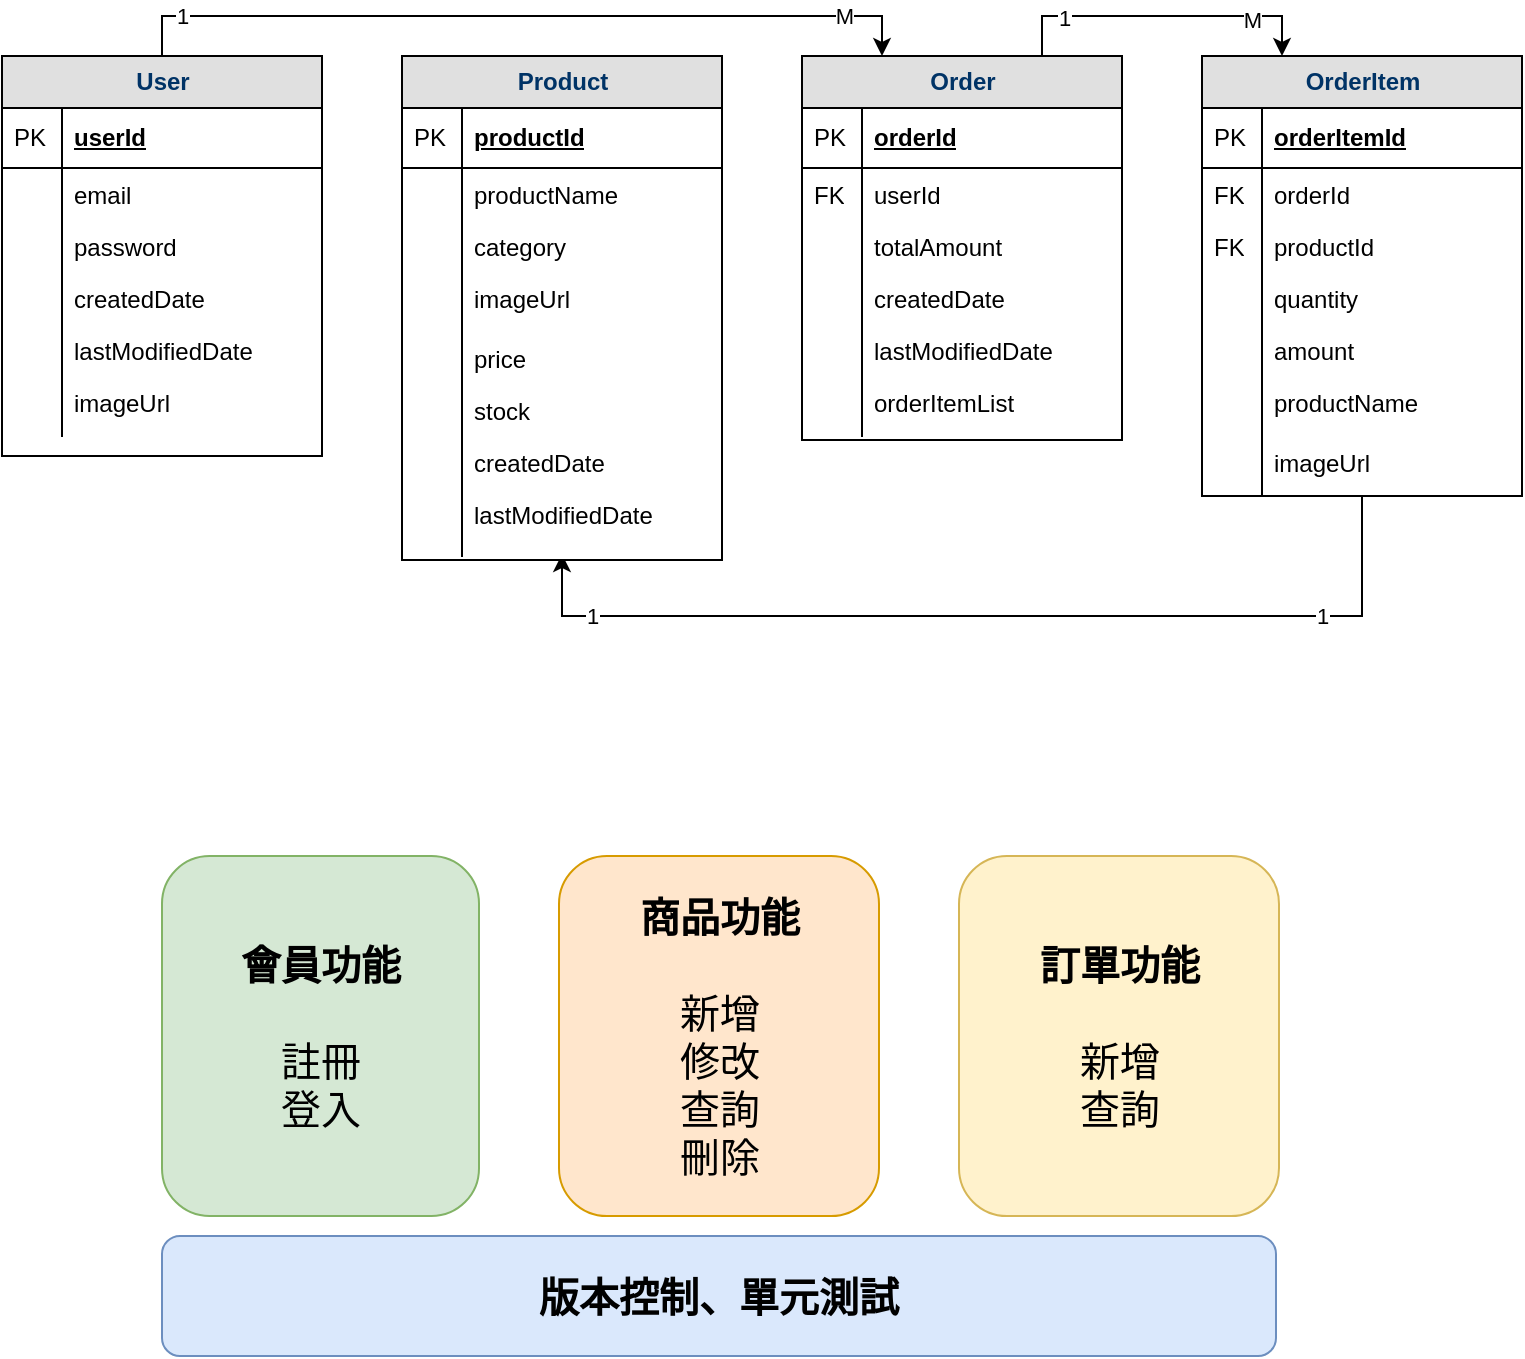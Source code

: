 <mxfile version="21.0.6" type="device"><diagram name="Page-1" id="efa7a0a1-bf9b-a30e-e6df-94a7791c09e9"><mxGraphModel dx="1434" dy="796" grid="1" gridSize="10" guides="1" tooltips="1" connect="1" arrows="1" fold="1" page="1" pageScale="1" pageWidth="826" pageHeight="1169" background="none" math="0" shadow="0"><root><mxCell id="0"/><mxCell id="1" parent="0"/><mxCell id="uYvnI7MEqjfjUIfalkDJ-265" style="edgeStyle=orthogonalEdgeStyle;rounded=0;orthogonalLoop=1;jettySize=auto;html=1;exitX=0.5;exitY=0;exitDx=0;exitDy=0;entryX=0.25;entryY=0;entryDx=0;entryDy=0;" edge="1" parent="1" source="uYvnI7MEqjfjUIfalkDJ-145" target="uYvnI7MEqjfjUIfalkDJ-216"><mxGeometry relative="1" as="geometry"/></mxCell><mxCell id="uYvnI7MEqjfjUIfalkDJ-266" value="1" style="edgeLabel;html=1;align=center;verticalAlign=middle;resizable=0;points=[];" vertex="1" connectable="0" parent="uYvnI7MEqjfjUIfalkDJ-265"><mxGeometry x="-0.85" y="-4" relative="1" as="geometry"><mxPoint y="-4" as="offset"/></mxGeometry></mxCell><mxCell id="uYvnI7MEqjfjUIfalkDJ-267" value="M" style="edgeLabel;html=1;align=center;verticalAlign=middle;resizable=0;points=[];" vertex="1" connectable="0" parent="uYvnI7MEqjfjUIfalkDJ-265"><mxGeometry x="0.832" y="-2" relative="1" as="geometry"><mxPoint x="-6" y="-2" as="offset"/></mxGeometry></mxCell><mxCell id="uYvnI7MEqjfjUIfalkDJ-145" value="&lt;b style=&quot;border-color: var(--border-color); color: rgb(0, 51, 102); font-family: Helvetica; font-size: 12px;&quot;&gt;User&lt;br&gt;&lt;/b&gt;" style="swimlane;html=1;fontStyle=0;childLayout=stackLayout;horizontal=1;startSize=26;fillColor=#e0e0e0;horizontalStack=0;resizeParent=1;resizeLast=0;collapsible=1;marginBottom=0;swimlaneFillColor=#ffffff;align=center;rounded=0;shadow=0;comic=0;labelBackgroundColor=none;strokeWidth=1;fontFamily=Verdana;fontSize=14" vertex="1" parent="1"><mxGeometry x="40" y="200" width="160" height="200" as="geometry"><mxRectangle x="40" y="200" width="70" height="30" as="alternateBounds"/></mxGeometry></mxCell><mxCell id="uYvnI7MEqjfjUIfalkDJ-146" value="userId" style="shape=partialRectangle;top=0;left=0;right=0;bottom=1;html=1;align=left;verticalAlign=middle;fillColor=none;spacingLeft=34;spacingRight=4;whiteSpace=wrap;overflow=hidden;rotatable=0;points=[[0,0.5],[1,0.5]];portConstraint=eastwest;dropTarget=0;fontStyle=5;" vertex="1" parent="uYvnI7MEqjfjUIfalkDJ-145"><mxGeometry y="26" width="160" height="30" as="geometry"/></mxCell><mxCell id="uYvnI7MEqjfjUIfalkDJ-147" value="PK" style="shape=partialRectangle;top=0;left=0;bottom=0;html=1;fillColor=none;align=left;verticalAlign=middle;spacingLeft=4;spacingRight=4;whiteSpace=wrap;overflow=hidden;rotatable=0;points=[];portConstraint=eastwest;part=1;" vertex="1" connectable="0" parent="uYvnI7MEqjfjUIfalkDJ-146"><mxGeometry width="30" height="30" as="geometry"/></mxCell><mxCell id="uYvnI7MEqjfjUIfalkDJ-148" value="email" style="shape=partialRectangle;top=0;left=0;right=0;bottom=0;html=1;align=left;verticalAlign=top;fillColor=none;spacingLeft=34;spacingRight=4;whiteSpace=wrap;overflow=hidden;rotatable=0;points=[[0,0.5],[1,0.5]];portConstraint=eastwest;dropTarget=0;" vertex="1" parent="uYvnI7MEqjfjUIfalkDJ-145"><mxGeometry y="56" width="160" height="26" as="geometry"/></mxCell><mxCell id="uYvnI7MEqjfjUIfalkDJ-149" value="" style="shape=partialRectangle;top=0;left=0;bottom=0;html=1;fillColor=none;align=left;verticalAlign=top;spacingLeft=4;spacingRight=4;whiteSpace=wrap;overflow=hidden;rotatable=0;points=[];portConstraint=eastwest;part=1;" vertex="1" connectable="0" parent="uYvnI7MEqjfjUIfalkDJ-148"><mxGeometry width="30" height="26" as="geometry"/></mxCell><mxCell id="uYvnI7MEqjfjUIfalkDJ-150" value="password" style="shape=partialRectangle;top=0;left=0;right=0;bottom=0;html=1;align=left;verticalAlign=top;fillColor=none;spacingLeft=34;spacingRight=4;whiteSpace=wrap;overflow=hidden;rotatable=0;points=[[0,0.5],[1,0.5]];portConstraint=eastwest;dropTarget=0;" vertex="1" parent="uYvnI7MEqjfjUIfalkDJ-145"><mxGeometry y="82" width="160" height="26" as="geometry"/></mxCell><mxCell id="uYvnI7MEqjfjUIfalkDJ-151" value="" style="shape=partialRectangle;top=0;left=0;bottom=0;html=1;fillColor=none;align=left;verticalAlign=top;spacingLeft=4;spacingRight=4;whiteSpace=wrap;overflow=hidden;rotatable=0;points=[];portConstraint=eastwest;part=1;" vertex="1" connectable="0" parent="uYvnI7MEqjfjUIfalkDJ-150"><mxGeometry width="30" height="26" as="geometry"/></mxCell><mxCell id="uYvnI7MEqjfjUIfalkDJ-152" value="createdDate" style="shape=partialRectangle;top=0;left=0;right=0;bottom=0;html=1;align=left;verticalAlign=top;fillColor=none;spacingLeft=34;spacingRight=4;whiteSpace=wrap;overflow=hidden;rotatable=0;points=[[0,0.5],[1,0.5]];portConstraint=eastwest;dropTarget=0;" vertex="1" parent="uYvnI7MEqjfjUIfalkDJ-145"><mxGeometry y="108" width="160" height="26" as="geometry"/></mxCell><mxCell id="uYvnI7MEqjfjUIfalkDJ-153" value="" style="shape=partialRectangle;top=0;left=0;bottom=0;html=1;fillColor=none;align=left;verticalAlign=top;spacingLeft=4;spacingRight=4;whiteSpace=wrap;overflow=hidden;rotatable=0;points=[];portConstraint=eastwest;part=1;" vertex="1" connectable="0" parent="uYvnI7MEqjfjUIfalkDJ-152"><mxGeometry width="30" height="26" as="geometry"/></mxCell><mxCell id="uYvnI7MEqjfjUIfalkDJ-154" value="lastModifiedDate" style="shape=partialRectangle;top=0;left=0;right=0;bottom=0;html=1;align=left;verticalAlign=top;fillColor=none;spacingLeft=34;spacingRight=4;whiteSpace=wrap;overflow=hidden;rotatable=0;points=[[0,0.5],[1,0.5]];portConstraint=eastwest;dropTarget=0;" vertex="1" parent="uYvnI7MEqjfjUIfalkDJ-145"><mxGeometry y="134" width="160" height="26" as="geometry"/></mxCell><mxCell id="uYvnI7MEqjfjUIfalkDJ-155" value="" style="shape=partialRectangle;top=0;left=0;bottom=0;html=1;fillColor=none;align=left;verticalAlign=top;spacingLeft=4;spacingRight=4;whiteSpace=wrap;overflow=hidden;rotatable=0;points=[];portConstraint=eastwest;part=1;" vertex="1" connectable="0" parent="uYvnI7MEqjfjUIfalkDJ-154"><mxGeometry width="30" height="26" as="geometry"/></mxCell><mxCell id="uYvnI7MEqjfjUIfalkDJ-283" value="imageUrl" style="shape=partialRectangle;top=0;left=0;right=0;bottom=0;html=1;align=left;verticalAlign=top;fillColor=none;spacingLeft=34;spacingRight=4;whiteSpace=wrap;overflow=hidden;rotatable=0;points=[[0,0.5],[1,0.5]];portConstraint=eastwest;dropTarget=0;" vertex="1" parent="uYvnI7MEqjfjUIfalkDJ-145"><mxGeometry y="160" width="160" height="30" as="geometry"/></mxCell><mxCell id="uYvnI7MEqjfjUIfalkDJ-284" value="" style="shape=partialRectangle;top=0;left=0;bottom=0;html=1;fillColor=none;align=left;verticalAlign=top;spacingLeft=4;spacingRight=4;whiteSpace=wrap;overflow=hidden;rotatable=0;points=[];portConstraint=eastwest;part=1;" vertex="1" connectable="0" parent="uYvnI7MEqjfjUIfalkDJ-283"><mxGeometry width="30" height="30" as="geometry"/></mxCell><mxCell id="uYvnI7MEqjfjUIfalkDJ-268" style="edgeStyle=orthogonalEdgeStyle;rounded=0;orthogonalLoop=1;jettySize=auto;html=1;exitX=0.75;exitY=0;exitDx=0;exitDy=0;entryX=0.25;entryY=0;entryDx=0;entryDy=0;" edge="1" parent="1" source="uYvnI7MEqjfjUIfalkDJ-216" target="uYvnI7MEqjfjUIfalkDJ-230"><mxGeometry relative="1" as="geometry"/></mxCell><mxCell id="uYvnI7MEqjfjUIfalkDJ-270" value="M" style="edgeLabel;html=1;align=center;verticalAlign=middle;resizable=0;points=[];" vertex="1" connectable="0" parent="uYvnI7MEqjfjUIfalkDJ-268"><mxGeometry x="0.562" y="-2" relative="1" as="geometry"><mxPoint as="offset"/></mxGeometry></mxCell><mxCell id="uYvnI7MEqjfjUIfalkDJ-271" value="1" style="edgeLabel;html=1;align=center;verticalAlign=middle;resizable=0;points=[];" vertex="1" connectable="0" parent="uYvnI7MEqjfjUIfalkDJ-268"><mxGeometry x="-0.6" y="3" relative="1" as="geometry"><mxPoint x="-1" y="4" as="offset"/></mxGeometry></mxCell><mxCell id="uYvnI7MEqjfjUIfalkDJ-216" value="&lt;b style=&quot;border-color: var(--border-color); color: rgb(0, 51, 102); font-family: Helvetica; font-size: 12px;&quot;&gt;Order&lt;br&gt;&lt;/b&gt;" style="swimlane;html=1;fontStyle=0;childLayout=stackLayout;horizontal=1;startSize=26;fillColor=#e0e0e0;horizontalStack=0;resizeParent=1;resizeLast=0;collapsible=1;marginBottom=0;swimlaneFillColor=#ffffff;align=center;rounded=0;shadow=0;comic=0;labelBackgroundColor=none;strokeWidth=1;fontFamily=Verdana;fontSize=14" vertex="1" parent="1"><mxGeometry x="440" y="200" width="160" height="192" as="geometry"><mxRectangle x="290" y="360" width="70" height="30" as="alternateBounds"/></mxGeometry></mxCell><mxCell id="uYvnI7MEqjfjUIfalkDJ-217" value="orderId" style="shape=partialRectangle;top=0;left=0;right=0;bottom=1;html=1;align=left;verticalAlign=middle;fillColor=none;spacingLeft=34;spacingRight=4;whiteSpace=wrap;overflow=hidden;rotatable=0;points=[[0,0.5],[1,0.5]];portConstraint=eastwest;dropTarget=0;fontStyle=5;" vertex="1" parent="uYvnI7MEqjfjUIfalkDJ-216"><mxGeometry y="26" width="160" height="30" as="geometry"/></mxCell><mxCell id="uYvnI7MEqjfjUIfalkDJ-218" value="PK" style="shape=partialRectangle;top=0;left=0;bottom=0;html=1;fillColor=none;align=left;verticalAlign=middle;spacingLeft=4;spacingRight=4;whiteSpace=wrap;overflow=hidden;rotatable=0;points=[];portConstraint=eastwest;part=1;" vertex="1" connectable="0" parent="uYvnI7MEqjfjUIfalkDJ-217"><mxGeometry width="30" height="30" as="geometry"/></mxCell><mxCell id="uYvnI7MEqjfjUIfalkDJ-219" value="userId" style="shape=partialRectangle;top=0;left=0;right=0;bottom=0;html=1;align=left;verticalAlign=top;fillColor=none;spacingLeft=34;spacingRight=4;whiteSpace=wrap;overflow=hidden;rotatable=0;points=[[0,0.5],[1,0.5]];portConstraint=eastwest;dropTarget=0;" vertex="1" parent="uYvnI7MEqjfjUIfalkDJ-216"><mxGeometry y="56" width="160" height="26" as="geometry"/></mxCell><mxCell id="uYvnI7MEqjfjUIfalkDJ-220" value="FK" style="shape=partialRectangle;top=0;left=0;bottom=0;html=1;fillColor=none;align=left;verticalAlign=top;spacingLeft=4;spacingRight=4;whiteSpace=wrap;overflow=hidden;rotatable=0;points=[];portConstraint=eastwest;part=1;" vertex="1" connectable="0" parent="uYvnI7MEqjfjUIfalkDJ-219"><mxGeometry width="30" height="26" as="geometry"/></mxCell><mxCell id="uYvnI7MEqjfjUIfalkDJ-221" value="totalAmount" style="shape=partialRectangle;top=0;left=0;right=0;bottom=0;html=1;align=left;verticalAlign=top;fillColor=none;spacingLeft=34;spacingRight=4;whiteSpace=wrap;overflow=hidden;rotatable=0;points=[[0,0.5],[1,0.5]];portConstraint=eastwest;dropTarget=0;" vertex="1" parent="uYvnI7MEqjfjUIfalkDJ-216"><mxGeometry y="82" width="160" height="26" as="geometry"/></mxCell><mxCell id="uYvnI7MEqjfjUIfalkDJ-222" value="" style="shape=partialRectangle;top=0;left=0;bottom=0;html=1;fillColor=none;align=left;verticalAlign=top;spacingLeft=4;spacingRight=4;whiteSpace=wrap;overflow=hidden;rotatable=0;points=[];portConstraint=eastwest;part=1;" vertex="1" connectable="0" parent="uYvnI7MEqjfjUIfalkDJ-221"><mxGeometry width="30" height="26" as="geometry"/></mxCell><mxCell id="uYvnI7MEqjfjUIfalkDJ-223" value="createdDate" style="shape=partialRectangle;top=0;left=0;right=0;bottom=0;html=1;align=left;verticalAlign=top;fillColor=none;spacingLeft=34;spacingRight=4;whiteSpace=wrap;overflow=hidden;rotatable=0;points=[[0,0.5],[1,0.5]];portConstraint=eastwest;dropTarget=0;" vertex="1" parent="uYvnI7MEqjfjUIfalkDJ-216"><mxGeometry y="108" width="160" height="26" as="geometry"/></mxCell><mxCell id="uYvnI7MEqjfjUIfalkDJ-224" value="" style="shape=partialRectangle;top=0;left=0;bottom=0;html=1;fillColor=none;align=left;verticalAlign=top;spacingLeft=4;spacingRight=4;whiteSpace=wrap;overflow=hidden;rotatable=0;points=[];portConstraint=eastwest;part=1;" vertex="1" connectable="0" parent="uYvnI7MEqjfjUIfalkDJ-223"><mxGeometry width="30" height="26" as="geometry"/></mxCell><mxCell id="uYvnI7MEqjfjUIfalkDJ-225" value="lastModifiedDate" style="shape=partialRectangle;top=0;left=0;right=0;bottom=0;html=1;align=left;verticalAlign=top;fillColor=none;spacingLeft=34;spacingRight=4;whiteSpace=wrap;overflow=hidden;rotatable=0;points=[[0,0.5],[1,0.5]];portConstraint=eastwest;dropTarget=0;" vertex="1" parent="uYvnI7MEqjfjUIfalkDJ-216"><mxGeometry y="134" width="160" height="26" as="geometry"/></mxCell><mxCell id="uYvnI7MEqjfjUIfalkDJ-226" value="" style="shape=partialRectangle;top=0;left=0;bottom=0;html=1;fillColor=none;align=left;verticalAlign=top;spacingLeft=4;spacingRight=4;whiteSpace=wrap;overflow=hidden;rotatable=0;points=[];portConstraint=eastwest;part=1;" vertex="1" connectable="0" parent="uYvnI7MEqjfjUIfalkDJ-225"><mxGeometry width="30" height="26" as="geometry"/></mxCell><mxCell id="uYvnI7MEqjfjUIfalkDJ-227" value="orderItemList" style="shape=partialRectangle;top=0;left=0;right=0;bottom=0;html=1;align=left;verticalAlign=top;fillColor=none;spacingLeft=34;spacingRight=4;whiteSpace=wrap;overflow=hidden;rotatable=0;points=[[0,0.5],[1,0.5]];portConstraint=eastwest;dropTarget=0;" vertex="1" parent="uYvnI7MEqjfjUIfalkDJ-216"><mxGeometry y="160" width="160" height="30" as="geometry"/></mxCell><mxCell id="uYvnI7MEqjfjUIfalkDJ-228" value="" style="shape=partialRectangle;top=0;left=0;bottom=0;html=1;fillColor=none;align=left;verticalAlign=top;spacingLeft=4;spacingRight=4;whiteSpace=wrap;overflow=hidden;rotatable=0;points=[];portConstraint=eastwest;part=1;" vertex="1" connectable="0" parent="uYvnI7MEqjfjUIfalkDJ-227"><mxGeometry width="30" height="30" as="geometry"/></mxCell><mxCell id="uYvnI7MEqjfjUIfalkDJ-273" style="edgeStyle=orthogonalEdgeStyle;rounded=0;orthogonalLoop=1;jettySize=auto;html=1;entryX=0.5;entryY=0.972;entryDx=0;entryDy=0;entryPerimeter=0;" edge="1" parent="1" source="uYvnI7MEqjfjUIfalkDJ-230" target="uYvnI7MEqjfjUIfalkDJ-263"><mxGeometry relative="1" as="geometry"><Array as="points"><mxPoint x="720" y="480"/><mxPoint x="320" y="480"/></Array></mxGeometry></mxCell><mxCell id="uYvnI7MEqjfjUIfalkDJ-274" value="1" style="edgeLabel;html=1;align=center;verticalAlign=middle;resizable=0;points=[];" vertex="1" connectable="0" parent="uYvnI7MEqjfjUIfalkDJ-273"><mxGeometry x="-0.685" y="-2" relative="1" as="geometry"><mxPoint x="-3" y="2" as="offset"/></mxGeometry></mxCell><mxCell id="uYvnI7MEqjfjUIfalkDJ-275" value="1" style="edgeLabel;html=1;align=center;verticalAlign=middle;resizable=0;points=[];" vertex="1" connectable="0" parent="uYvnI7MEqjfjUIfalkDJ-273"><mxGeometry x="0.812" relative="1" as="geometry"><mxPoint as="offset"/></mxGeometry></mxCell><mxCell id="uYvnI7MEqjfjUIfalkDJ-230" value="&lt;b style=&quot;border-color: var(--border-color); color: rgb(0, 51, 102); font-family: Helvetica; font-size: 12px;&quot;&gt;OrderItem&lt;br&gt;&lt;/b&gt;" style="swimlane;html=1;fontStyle=0;childLayout=stackLayout;horizontal=1;startSize=26;fillColor=#e0e0e0;horizontalStack=0;resizeParent=1;resizeLast=0;collapsible=1;marginBottom=0;swimlaneFillColor=#ffffff;align=center;rounded=0;shadow=0;comic=0;labelBackgroundColor=none;strokeWidth=1;fontFamily=Verdana;fontSize=14" vertex="1" parent="1"><mxGeometry x="640" y="200" width="160" height="220" as="geometry"><mxRectangle x="290" y="360" width="70" height="30" as="alternateBounds"/></mxGeometry></mxCell><mxCell id="uYvnI7MEqjfjUIfalkDJ-231" value="orderItemId" style="shape=partialRectangle;top=0;left=0;right=0;bottom=1;html=1;align=left;verticalAlign=middle;fillColor=none;spacingLeft=34;spacingRight=4;whiteSpace=wrap;overflow=hidden;rotatable=0;points=[[0,0.5],[1,0.5]];portConstraint=eastwest;dropTarget=0;fontStyle=5;" vertex="1" parent="uYvnI7MEqjfjUIfalkDJ-230"><mxGeometry y="26" width="160" height="30" as="geometry"/></mxCell><mxCell id="uYvnI7MEqjfjUIfalkDJ-232" value="PK" style="shape=partialRectangle;top=0;left=0;bottom=0;html=1;fillColor=none;align=left;verticalAlign=middle;spacingLeft=4;spacingRight=4;whiteSpace=wrap;overflow=hidden;rotatable=0;points=[];portConstraint=eastwest;part=1;" vertex="1" connectable="0" parent="uYvnI7MEqjfjUIfalkDJ-231"><mxGeometry width="30" height="30" as="geometry"/></mxCell><mxCell id="uYvnI7MEqjfjUIfalkDJ-233" value="orderId" style="shape=partialRectangle;top=0;left=0;right=0;bottom=0;html=1;align=left;verticalAlign=top;fillColor=none;spacingLeft=34;spacingRight=4;whiteSpace=wrap;overflow=hidden;rotatable=0;points=[[0,0.5],[1,0.5]];portConstraint=eastwest;dropTarget=0;" vertex="1" parent="uYvnI7MEqjfjUIfalkDJ-230"><mxGeometry y="56" width="160" height="26" as="geometry"/></mxCell><mxCell id="uYvnI7MEqjfjUIfalkDJ-234" value="FK" style="shape=partialRectangle;top=0;left=0;bottom=0;html=1;fillColor=none;align=left;verticalAlign=top;spacingLeft=4;spacingRight=4;whiteSpace=wrap;overflow=hidden;rotatable=0;points=[];portConstraint=eastwest;part=1;" vertex="1" connectable="0" parent="uYvnI7MEqjfjUIfalkDJ-233"><mxGeometry width="30" height="26" as="geometry"/></mxCell><mxCell id="uYvnI7MEqjfjUIfalkDJ-235" value="productId" style="shape=partialRectangle;top=0;left=0;right=0;bottom=0;html=1;align=left;verticalAlign=top;fillColor=none;spacingLeft=34;spacingRight=4;whiteSpace=wrap;overflow=hidden;rotatable=0;points=[[0,0.5],[1,0.5]];portConstraint=eastwest;dropTarget=0;" vertex="1" parent="uYvnI7MEqjfjUIfalkDJ-230"><mxGeometry y="82" width="160" height="26" as="geometry"/></mxCell><mxCell id="uYvnI7MEqjfjUIfalkDJ-236" value="FK" style="shape=partialRectangle;top=0;left=0;bottom=0;html=1;fillColor=none;align=left;verticalAlign=top;spacingLeft=4;spacingRight=4;whiteSpace=wrap;overflow=hidden;rotatable=0;points=[];portConstraint=eastwest;part=1;" vertex="1" connectable="0" parent="uYvnI7MEqjfjUIfalkDJ-235"><mxGeometry width="30" height="26" as="geometry"/></mxCell><mxCell id="uYvnI7MEqjfjUIfalkDJ-237" value="quantity" style="shape=partialRectangle;top=0;left=0;right=0;bottom=0;html=1;align=left;verticalAlign=top;fillColor=none;spacingLeft=34;spacingRight=4;whiteSpace=wrap;overflow=hidden;rotatable=0;points=[[0,0.5],[1,0.5]];portConstraint=eastwest;dropTarget=0;" vertex="1" parent="uYvnI7MEqjfjUIfalkDJ-230"><mxGeometry y="108" width="160" height="26" as="geometry"/></mxCell><mxCell id="uYvnI7MEqjfjUIfalkDJ-238" value="" style="shape=partialRectangle;top=0;left=0;bottom=0;html=1;fillColor=none;align=left;verticalAlign=top;spacingLeft=4;spacingRight=4;whiteSpace=wrap;overflow=hidden;rotatable=0;points=[];portConstraint=eastwest;part=1;" vertex="1" connectable="0" parent="uYvnI7MEqjfjUIfalkDJ-237"><mxGeometry width="30" height="26" as="geometry"/></mxCell><mxCell id="uYvnI7MEqjfjUIfalkDJ-239" value="amount" style="shape=partialRectangle;top=0;left=0;right=0;bottom=0;html=1;align=left;verticalAlign=top;fillColor=none;spacingLeft=34;spacingRight=4;whiteSpace=wrap;overflow=hidden;rotatable=0;points=[[0,0.5],[1,0.5]];portConstraint=eastwest;dropTarget=0;" vertex="1" parent="uYvnI7MEqjfjUIfalkDJ-230"><mxGeometry y="134" width="160" height="26" as="geometry"/></mxCell><mxCell id="uYvnI7MEqjfjUIfalkDJ-240" value="" style="shape=partialRectangle;top=0;left=0;bottom=0;html=1;fillColor=none;align=left;verticalAlign=top;spacingLeft=4;spacingRight=4;whiteSpace=wrap;overflow=hidden;rotatable=0;points=[];portConstraint=eastwest;part=1;" vertex="1" connectable="0" parent="uYvnI7MEqjfjUIfalkDJ-239"><mxGeometry width="30" height="26" as="geometry"/></mxCell><mxCell id="uYvnI7MEqjfjUIfalkDJ-241" value="productName" style="shape=partialRectangle;top=0;left=0;right=0;bottom=0;html=1;align=left;verticalAlign=top;fillColor=none;spacingLeft=34;spacingRight=4;whiteSpace=wrap;overflow=hidden;rotatable=0;points=[[0,0.5],[1,0.5]];portConstraint=eastwest;dropTarget=0;" vertex="1" parent="uYvnI7MEqjfjUIfalkDJ-230"><mxGeometry y="160" width="160" height="30" as="geometry"/></mxCell><mxCell id="uYvnI7MEqjfjUIfalkDJ-242" value="" style="shape=partialRectangle;top=0;left=0;bottom=0;html=1;fillColor=none;align=left;verticalAlign=top;spacingLeft=4;spacingRight=4;whiteSpace=wrap;overflow=hidden;rotatable=0;points=[];portConstraint=eastwest;part=1;" vertex="1" connectable="0" parent="uYvnI7MEqjfjUIfalkDJ-241"><mxGeometry width="30" height="30" as="geometry"/></mxCell><mxCell id="uYvnI7MEqjfjUIfalkDJ-243" value="imageUrl" style="shape=partialRectangle;top=0;left=0;right=0;bottom=0;html=1;align=left;verticalAlign=top;fillColor=none;spacingLeft=34;spacingRight=4;whiteSpace=wrap;overflow=hidden;rotatable=0;points=[[0,0.5],[1,0.5]];portConstraint=eastwest;dropTarget=0;" vertex="1" parent="uYvnI7MEqjfjUIfalkDJ-230"><mxGeometry y="190" width="160" height="30" as="geometry"/></mxCell><mxCell id="uYvnI7MEqjfjUIfalkDJ-244" value="" style="shape=partialRectangle;top=0;left=0;bottom=0;html=1;fillColor=none;align=left;verticalAlign=top;spacingLeft=4;spacingRight=4;whiteSpace=wrap;overflow=hidden;rotatable=0;points=[];portConstraint=eastwest;part=1;" vertex="1" connectable="0" parent="uYvnI7MEqjfjUIfalkDJ-243"><mxGeometry width="30" height="30" as="geometry"/></mxCell><mxCell id="uYvnI7MEqjfjUIfalkDJ-245" value="&lt;b style=&quot;border-color: var(--border-color); color: rgb(0, 51, 102); font-family: Helvetica; font-size: 12px;&quot;&gt;Product&lt;br&gt;&lt;/b&gt;" style="swimlane;html=1;fontStyle=0;childLayout=stackLayout;horizontal=1;startSize=26;fillColor=#e0e0e0;horizontalStack=0;resizeParent=1;resizeLast=0;collapsible=1;marginBottom=0;swimlaneFillColor=#ffffff;align=center;rounded=0;shadow=0;comic=0;labelBackgroundColor=none;strokeWidth=1;fontFamily=Verdana;fontSize=14" vertex="1" parent="1"><mxGeometry x="240" y="200" width="160" height="252" as="geometry"><mxRectangle x="240" y="200" width="70" height="30" as="alternateBounds"/></mxGeometry></mxCell><mxCell id="uYvnI7MEqjfjUIfalkDJ-246" value="productId" style="shape=partialRectangle;top=0;left=0;right=0;bottom=1;html=1;align=left;verticalAlign=middle;fillColor=none;spacingLeft=34;spacingRight=4;whiteSpace=wrap;overflow=hidden;rotatable=0;points=[[0,0.5],[1,0.5]];portConstraint=eastwest;dropTarget=0;fontStyle=5;" vertex="1" parent="uYvnI7MEqjfjUIfalkDJ-245"><mxGeometry y="26" width="160" height="30" as="geometry"/></mxCell><mxCell id="uYvnI7MEqjfjUIfalkDJ-247" value="PK" style="shape=partialRectangle;top=0;left=0;bottom=0;html=1;fillColor=none;align=left;verticalAlign=middle;spacingLeft=4;spacingRight=4;whiteSpace=wrap;overflow=hidden;rotatable=0;points=[];portConstraint=eastwest;part=1;" vertex="1" connectable="0" parent="uYvnI7MEqjfjUIfalkDJ-246"><mxGeometry width="30" height="30" as="geometry"/></mxCell><mxCell id="uYvnI7MEqjfjUIfalkDJ-248" value="productName" style="shape=partialRectangle;top=0;left=0;right=0;bottom=0;html=1;align=left;verticalAlign=top;fillColor=none;spacingLeft=34;spacingRight=4;whiteSpace=wrap;overflow=hidden;rotatable=0;points=[[0,0.5],[1,0.5]];portConstraint=eastwest;dropTarget=0;" vertex="1" parent="uYvnI7MEqjfjUIfalkDJ-245"><mxGeometry y="56" width="160" height="26" as="geometry"/></mxCell><mxCell id="uYvnI7MEqjfjUIfalkDJ-249" value="" style="shape=partialRectangle;top=0;left=0;bottom=0;html=1;fillColor=none;align=left;verticalAlign=top;spacingLeft=4;spacingRight=4;whiteSpace=wrap;overflow=hidden;rotatable=0;points=[];portConstraint=eastwest;part=1;" vertex="1" connectable="0" parent="uYvnI7MEqjfjUIfalkDJ-248"><mxGeometry width="30" height="26" as="geometry"/></mxCell><mxCell id="uYvnI7MEqjfjUIfalkDJ-250" value="category" style="shape=partialRectangle;top=0;left=0;right=0;bottom=0;html=1;align=left;verticalAlign=top;fillColor=none;spacingLeft=34;spacingRight=4;whiteSpace=wrap;overflow=hidden;rotatable=0;points=[[0,0.5],[1,0.5]];portConstraint=eastwest;dropTarget=0;" vertex="1" parent="uYvnI7MEqjfjUIfalkDJ-245"><mxGeometry y="82" width="160" height="26" as="geometry"/></mxCell><mxCell id="uYvnI7MEqjfjUIfalkDJ-251" value="" style="shape=partialRectangle;top=0;left=0;bottom=0;html=1;fillColor=none;align=left;verticalAlign=top;spacingLeft=4;spacingRight=4;whiteSpace=wrap;overflow=hidden;rotatable=0;points=[];portConstraint=eastwest;part=1;" vertex="1" connectable="0" parent="uYvnI7MEqjfjUIfalkDJ-250"><mxGeometry width="30" height="26" as="geometry"/></mxCell><mxCell id="uYvnI7MEqjfjUIfalkDJ-258" value="imageUrl" style="shape=partialRectangle;top=0;left=0;right=0;bottom=0;html=1;align=left;verticalAlign=top;fillColor=none;spacingLeft=34;spacingRight=4;whiteSpace=wrap;overflow=hidden;rotatable=0;points=[[0,0.5],[1,0.5]];portConstraint=eastwest;dropTarget=0;" vertex="1" parent="uYvnI7MEqjfjUIfalkDJ-245"><mxGeometry y="108" width="160" height="30" as="geometry"/></mxCell><mxCell id="uYvnI7MEqjfjUIfalkDJ-259" value="" style="shape=partialRectangle;top=0;left=0;bottom=0;html=1;fillColor=none;align=left;verticalAlign=top;spacingLeft=4;spacingRight=4;whiteSpace=wrap;overflow=hidden;rotatable=0;points=[];portConstraint=eastwest;part=1;" vertex="1" connectable="0" parent="uYvnI7MEqjfjUIfalkDJ-258"><mxGeometry width="30" height="30" as="geometry"/></mxCell><mxCell id="uYvnI7MEqjfjUIfalkDJ-252" value="price" style="shape=partialRectangle;top=0;left=0;right=0;bottom=0;html=1;align=left;verticalAlign=top;fillColor=none;spacingLeft=34;spacingRight=4;whiteSpace=wrap;overflow=hidden;rotatable=0;points=[[0,0.5],[1,0.5]];portConstraint=eastwest;dropTarget=0;" vertex="1" parent="uYvnI7MEqjfjUIfalkDJ-245"><mxGeometry y="138" width="160" height="26" as="geometry"/></mxCell><mxCell id="uYvnI7MEqjfjUIfalkDJ-253" value="" style="shape=partialRectangle;top=0;left=0;bottom=0;html=1;fillColor=none;align=left;verticalAlign=top;spacingLeft=4;spacingRight=4;whiteSpace=wrap;overflow=hidden;rotatable=0;points=[];portConstraint=eastwest;part=1;" vertex="1" connectable="0" parent="uYvnI7MEqjfjUIfalkDJ-252"><mxGeometry width="30" height="26" as="geometry"/></mxCell><mxCell id="uYvnI7MEqjfjUIfalkDJ-254" value="stock" style="shape=partialRectangle;top=0;left=0;right=0;bottom=0;html=1;align=left;verticalAlign=top;fillColor=none;spacingLeft=34;spacingRight=4;whiteSpace=wrap;overflow=hidden;rotatable=0;points=[[0,0.5],[1,0.5]];portConstraint=eastwest;dropTarget=0;" vertex="1" parent="uYvnI7MEqjfjUIfalkDJ-245"><mxGeometry y="164" width="160" height="26" as="geometry"/></mxCell><mxCell id="uYvnI7MEqjfjUIfalkDJ-255" value="" style="shape=partialRectangle;top=0;left=0;bottom=0;html=1;fillColor=none;align=left;verticalAlign=top;spacingLeft=4;spacingRight=4;whiteSpace=wrap;overflow=hidden;rotatable=0;points=[];portConstraint=eastwest;part=1;" vertex="1" connectable="0" parent="uYvnI7MEqjfjUIfalkDJ-254"><mxGeometry width="30" height="26" as="geometry"/></mxCell><mxCell id="uYvnI7MEqjfjUIfalkDJ-261" value="createdDate" style="shape=partialRectangle;top=0;left=0;right=0;bottom=0;html=1;align=left;verticalAlign=top;fillColor=none;spacingLeft=34;spacingRight=4;whiteSpace=wrap;overflow=hidden;rotatable=0;points=[[0,0.5],[1,0.5]];portConstraint=eastwest;dropTarget=0;" vertex="1" parent="uYvnI7MEqjfjUIfalkDJ-245"><mxGeometry y="190" width="160" height="26" as="geometry"/></mxCell><mxCell id="uYvnI7MEqjfjUIfalkDJ-262" value="" style="shape=partialRectangle;top=0;left=0;bottom=0;html=1;fillColor=none;align=left;verticalAlign=top;spacingLeft=4;spacingRight=4;whiteSpace=wrap;overflow=hidden;rotatable=0;points=[];portConstraint=eastwest;part=1;" vertex="1" connectable="0" parent="uYvnI7MEqjfjUIfalkDJ-261"><mxGeometry width="30" height="26" as="geometry"/></mxCell><mxCell id="uYvnI7MEqjfjUIfalkDJ-263" value="lastModifiedDate" style="shape=partialRectangle;top=0;left=0;right=0;bottom=0;html=1;align=left;verticalAlign=top;fillColor=none;spacingLeft=34;spacingRight=4;whiteSpace=wrap;overflow=hidden;rotatable=0;points=[[0,0.5],[1,0.5]];portConstraint=eastwest;dropTarget=0;" vertex="1" parent="uYvnI7MEqjfjUIfalkDJ-245"><mxGeometry y="216" width="160" height="34" as="geometry"/></mxCell><mxCell id="uYvnI7MEqjfjUIfalkDJ-264" value="" style="shape=partialRectangle;top=0;left=0;bottom=0;html=1;fillColor=none;align=left;verticalAlign=top;spacingLeft=4;spacingRight=4;whiteSpace=wrap;overflow=hidden;rotatable=0;points=[];portConstraint=eastwest;part=1;" vertex="1" connectable="0" parent="uYvnI7MEqjfjUIfalkDJ-263"><mxGeometry width="30" height="34" as="geometry"/></mxCell><mxCell id="uYvnI7MEqjfjUIfalkDJ-276" value="&lt;font style=&quot;font-size: 20px;&quot;&gt;&lt;b&gt;版本控制、單元測試&lt;/b&gt;&lt;/font&gt;" style="rounded=1;whiteSpace=wrap;html=1;fillColor=#dae8fc;strokeColor=#6c8ebf;" vertex="1" parent="1"><mxGeometry x="120" y="790" width="557" height="60" as="geometry"/></mxCell><mxCell id="uYvnI7MEqjfjUIfalkDJ-280" value="&lt;font style=&quot;font-size: 20px;&quot;&gt;&lt;b&gt;訂單功能&lt;/b&gt;&lt;br&gt;&lt;br&gt;新增&lt;br&gt;查詢&lt;br&gt;&lt;/font&gt;" style="rounded=1;whiteSpace=wrap;html=1;fillColor=#fff2cc;strokeColor=#d6b656;" vertex="1" parent="1"><mxGeometry x="518.5" y="600" width="160" height="180" as="geometry"/></mxCell><mxCell id="uYvnI7MEqjfjUIfalkDJ-281" value="&lt;div style=&quot;&quot;&gt;&lt;span style=&quot;font-size: 20px; background-color: initial;&quot;&gt;&lt;b&gt;會員功能&lt;/b&gt;&lt;/span&gt;&lt;/div&gt;&lt;div style=&quot;&quot;&gt;&lt;span style=&quot;font-size: 20px; background-color: initial;&quot;&gt;&lt;br&gt;&lt;/span&gt;&lt;/div&gt;&lt;blockquote style=&quot;margin: 0 0 0 40px; border: none; padding: 0px;&quot;&gt;&lt;/blockquote&gt;&lt;span style=&quot;background-color: initial; font-size: 20px;&quot;&gt;註冊&lt;/span&gt;&lt;br&gt;&lt;span style=&quot;font-size: 20px; background-color: initial;&quot;&gt;登入&lt;/span&gt;" style="rounded=1;whiteSpace=wrap;html=1;fillColor=#d5e8d4;strokeColor=#82b366;align=center;" vertex="1" parent="1"><mxGeometry x="120" y="600" width="158.5" height="180" as="geometry"/></mxCell><mxCell id="uYvnI7MEqjfjUIfalkDJ-282" value="&lt;font style=&quot;font-size: 20px;&quot;&gt;&lt;b&gt;商品功能&lt;/b&gt;&lt;br&gt;&lt;br&gt;新增&lt;br&gt;修改&lt;br&gt;查詢&lt;br&gt;刪除&lt;br&gt;&lt;/font&gt;" style="rounded=1;whiteSpace=wrap;html=1;fillColor=#ffe6cc;strokeColor=#d79b00;" vertex="1" parent="1"><mxGeometry x="318.5" y="600" width="160" height="180" as="geometry"/></mxCell></root></mxGraphModel></diagram></mxfile>